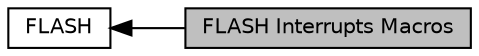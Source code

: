 digraph "FLASH Interrupts Macros"
{
  edge [fontname="Helvetica",fontsize="10",labelfontname="Helvetica",labelfontsize="10"];
  node [fontname="Helvetica",fontsize="10",shape=box];
  rankdir=LR;
  Node2 [label="FLASH",height=0.2,width=0.4,color="black", fillcolor="white", style="filled",URL="$group__FLASH.html",tooltip="FLASH HAL module driver."];
  Node1 [label="FLASH Interrupts Macros",height=0.2,width=0.4,color="black", fillcolor="grey75", style="filled", fontcolor="black",tooltip="macros to handle FLASH interrupts"];
  Node2->Node1 [shape=plaintext, dir="back", style="solid"];
}

